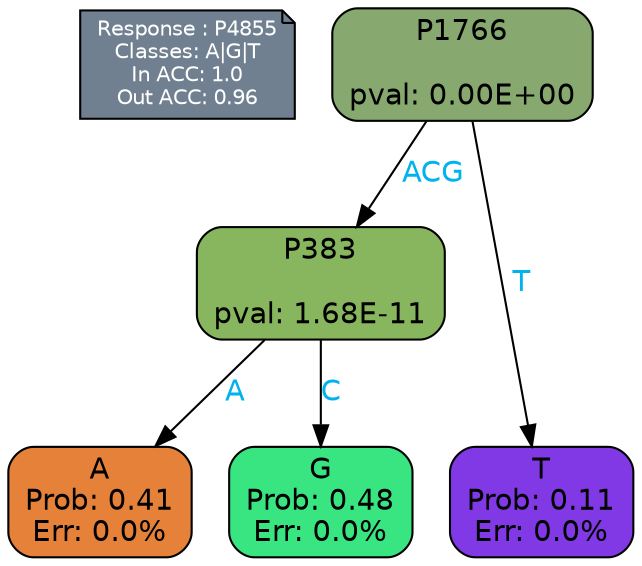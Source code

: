 digraph Tree {
node [shape=box, style="filled, rounded", color="black", fontname=helvetica] ;
graph [ranksep=equally, splines=polylines, bgcolor=transparent, dpi=600] ;
edge [fontname=helvetica] ;
LEGEND [label="Response : P4855
Classes: A|G|T
In ACC: 1.0
Out ACC: 0.96
",shape=note,align=left,style=filled,fillcolor="slategray",fontcolor="white",fontsize=10];1 [label="P1766

pval: 0.00E+00", fillcolor="#87a86e"] ;
2 [label="P383

pval: 1.68E-11", fillcolor="#88b65f"] ;
3 [label="A
Prob: 0.41
Err: 0.0%", fillcolor="#e58139"] ;
4 [label="G
Prob: 0.48
Err: 0.0%", fillcolor="#39e581"] ;
5 [label="T
Prob: 0.11
Err: 0.0%", fillcolor="#8139e5"] ;
1 -> 2 [label="ACG",fontcolor=deepskyblue2] ;
1 -> 5 [label="T",fontcolor=deepskyblue2] ;
2 -> 3 [label="A",fontcolor=deepskyblue2] ;
2 -> 4 [label="C",fontcolor=deepskyblue2] ;
{rank = same; 3;4;5;}{rank = same; LEGEND;1;}}